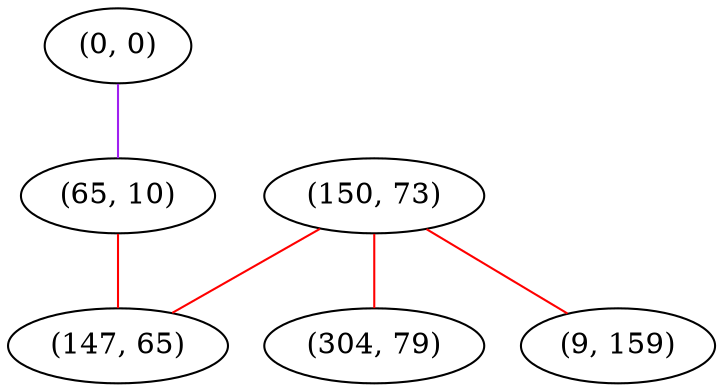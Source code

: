 graph "" {
"(0, 0)";
"(150, 73)";
"(304, 79)";
"(9, 159)";
"(65, 10)";
"(147, 65)";
"(0, 0)" -- "(65, 10)"  [color=purple, key=0, weight=4];
"(150, 73)" -- "(147, 65)"  [color=red, key=0, weight=1];
"(150, 73)" -- "(304, 79)"  [color=red, key=0, weight=1];
"(150, 73)" -- "(9, 159)"  [color=red, key=0, weight=1];
"(65, 10)" -- "(147, 65)"  [color=red, key=0, weight=1];
}

